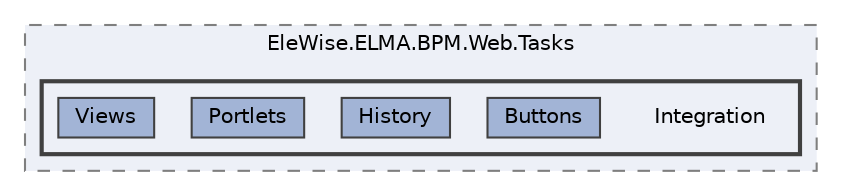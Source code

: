 digraph "Web/Modules/EleWise.ELMA.BPM.Web.Tasks/Integration"
{
 // LATEX_PDF_SIZE
  bgcolor="transparent";
  edge [fontname=Helvetica,fontsize=10,labelfontname=Helvetica,labelfontsize=10];
  node [fontname=Helvetica,fontsize=10,shape=box,height=0.2,width=0.4];
  compound=true
  subgraph clusterdir_1d0f0d3749a24cb4c9681cc2d6790b0d {
    graph [ bgcolor="#edf0f7", pencolor="grey50", label="EleWise.ELMA.BPM.Web.Tasks", fontname=Helvetica,fontsize=10 style="filled,dashed", URL="dir_1d0f0d3749a24cb4c9681cc2d6790b0d.html",tooltip=""]
  subgraph clusterdir_5352ca7af27f4271b31334f8e74d124d {
    graph [ bgcolor="#edf0f7", pencolor="grey25", label="", fontname=Helvetica,fontsize=10 style="filled,bold", URL="dir_5352ca7af27f4271b31334f8e74d124d.html",tooltip=""]
    dir_5352ca7af27f4271b31334f8e74d124d [shape=plaintext, label="Integration"];
  dir_ea970c30376cb64273053f1446d335e9 [label="Buttons", fillcolor="#a2b4d6", color="grey25", style="filled", URL="dir_ea970c30376cb64273053f1446d335e9.html",tooltip=""];
  dir_010addfc7af6b45d61a64efdcd757d0d [label="History", fillcolor="#a2b4d6", color="grey25", style="filled", URL="dir_010addfc7af6b45d61a64efdcd757d0d.html",tooltip=""];
  dir_b128e0ba7023ff671a1fbbec41c12e9e [label="Portlets", fillcolor="#a2b4d6", color="grey25", style="filled", URL="dir_b128e0ba7023ff671a1fbbec41c12e9e.html",tooltip=""];
  dir_1b017dc56bb3bc81f130a6f1f16c71af [label="Views", fillcolor="#a2b4d6", color="grey25", style="filled", URL="dir_1b017dc56bb3bc81f130a6f1f16c71af.html",tooltip=""];
  }
  }
}
